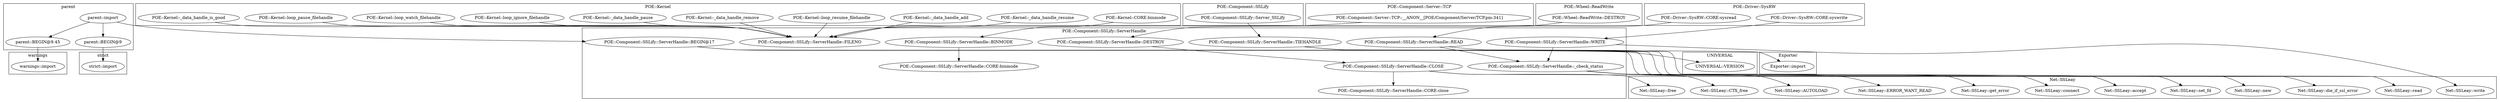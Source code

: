 digraph {
graph [overlap=false]
subgraph cluster_Net_SSLeay {
	label="Net::SSLeay";
	"Net::SSLeay::free";
	"Net::SSLeay::AUTOLOAD";
	"Net::SSLeay::CTX_free";
	"Net::SSLeay::connect";
	"Net::SSLeay::accept";
	"Net::SSLeay::ERROR_WANT_READ";
	"Net::SSLeay::set_fd";
	"Net::SSLeay::new";
	"Net::SSLeay::get_error";
	"Net::SSLeay::write";
	"Net::SSLeay::die_if_ssl_error";
	"Net::SSLeay::read";
}
subgraph cluster_UNIVERSAL {
	label="UNIVERSAL";
	"UNIVERSAL::VERSION";
}
subgraph cluster_parent {
	label="parent";
	"parent::import";
	"parent::BEGIN@9.45";
	"parent::BEGIN@9";
}
subgraph cluster_strict {
	label="strict";
	"strict::import";
}
subgraph cluster_Exporter {
	label="Exporter";
	"Exporter::import";
}
subgraph cluster_POE_Kernel {
	label="POE::Kernel";
	"POE::Kernel::_data_handle_remove";
	"POE::Kernel::_data_handle_pause";
	"POE::Kernel::CORE:binmode";
	"POE::Kernel::loop_ignore_filehandle";
	"POE::Kernel::loop_watch_filehandle";
	"POE::Kernel::loop_pause_filehandle";
	"POE::Kernel::_data_handle_is_good";
	"POE::Kernel::_data_handle_resume";
	"POE::Kernel::_data_handle_add";
	"POE::Kernel::loop_resume_filehandle";
}
subgraph cluster_POE_Component_SSLify_ServerHandle {
	label="POE::Component::SSLify::ServerHandle";
	"POE::Component::SSLify::ServerHandle::FILENO";
	"POE::Component::SSLify::ServerHandle::TIEHANDLE";
	"POE::Component::SSLify::ServerHandle::CORE:binmode";
	"POE::Component::SSLify::ServerHandle::CORE:close";
	"POE::Component::SSLify::ServerHandle::READ";
	"POE::Component::SSLify::ServerHandle::BINMODE";
	"POE::Component::SSLify::ServerHandle::BEGIN@17";
	"POE::Component::SSLify::ServerHandle::CLOSE";
	"POE::Component::SSLify::ServerHandle::DESTROY";
	"POE::Component::SSLify::ServerHandle::WRITE";
	"POE::Component::SSLify::ServerHandle::_check_status";
}
subgraph cluster_warnings {
	label="warnings";
	"warnings::import";
}
subgraph cluster_POE_Component_SSLify {
	label="POE::Component::SSLify";
	"POE::Component::SSLify::Server_SSLify";
}
subgraph cluster_POE_Component_Server_TCP {
	label="POE::Component::Server::TCP";
	"POE::Component::Server::TCP::__ANON__[POE/Component/Server/TCP.pm:341]";
}
subgraph cluster_POE_Wheel_ReadWrite {
	label="POE::Wheel::ReadWrite";
	"POE::Wheel::ReadWrite::DESTROY";
}
subgraph cluster_POE_Driver_SysRW {
	label="POE::Driver::SysRW";
	"POE::Driver::SysRW::CORE:syswrite";
	"POE::Driver::SysRW::CORE:sysread";
}
"POE::Component::SSLify::ServerHandle::CLOSE" -> "Net::SSLeay::free";
"parent::BEGIN@9" -> "strict::import";
"parent::import" -> "POE::Component::SSLify::ServerHandle::BEGIN@17";
"POE::Component::SSLify::ServerHandle::CLOSE" -> "Net::SSLeay::CTX_free";
"parent::import" -> "parent::BEGIN@9";
"POE::Component::SSLify::ServerHandle::TIEHANDLE" -> "Net::SSLeay::new";
"POE::Component::SSLify::ServerHandle::_check_status" -> "Net::SSLeay::ERROR_WANT_READ";
"POE::Component::SSLify::ServerHandle::TIEHANDLE" -> "Net::SSLeay::set_fd";
"POE::Component::SSLify::ServerHandle::_check_status" -> "Net::SSLeay::AUTOLOAD";
"POE::Component::SSLify::ServerHandle::TIEHANDLE" -> "Net::SSLeay::accept";
"POE::Component::SSLify::ServerHandle::_check_status" -> "Net::SSLeay::accept";
"POE::Component::SSLify::ServerHandle::BINMODE" -> "POE::Component::SSLify::ServerHandle::CORE:binmode";
"POE::Component::SSLify::Server_SSLify" -> "POE::Component::SSLify::ServerHandle::TIEHANDLE";
"POE::Component::SSLify::ServerHandle::_check_status" -> "Net::SSLeay::connect";
"parent::BEGIN@9.45" -> "warnings::import";
"POE::Driver::SysRW::CORE:sysread" -> "POE::Component::SSLify::ServerHandle::READ";
"parent::import" -> "parent::BEGIN@9.45";
"POE::Component::SSLify::ServerHandle::TIEHANDLE" -> "Net::SSLeay::die_if_ssl_error";
"POE::Component::SSLify::ServerHandle::DESTROY" -> "POE::Component::SSLify::ServerHandle::CLOSE";
"POE::Component::SSLify::ServerHandle::_check_status" -> "Net::SSLeay::get_error";
"POE::Component::SSLify::ServerHandle::CLOSE" -> "POE::Component::SSLify::ServerHandle::CORE:close";
"POE::Component::SSLify::ServerHandle::WRITE" -> "Net::SSLeay::write";
"POE::Component::SSLify::ServerHandle::BEGIN@17" -> "UNIVERSAL::VERSION";
"POE::Component::SSLify::ServerHandle::BEGIN@17" -> "Exporter::import";
"POE::Component::SSLify::ServerHandle::READ" -> "Net::SSLeay::read";
"POE::Kernel::CORE:binmode" -> "POE::Component::SSLify::ServerHandle::BINMODE";
"POE::Kernel::_data_handle_pause" -> "POE::Component::SSLify::ServerHandle::FILENO";
"POE::Kernel::_data_handle_remove" -> "POE::Component::SSLify::ServerHandle::FILENO";
"POE::Kernel::loop_ignore_filehandle" -> "POE::Component::SSLify::ServerHandle::FILENO";
"POE::Kernel::loop_watch_filehandle" -> "POE::Component::SSLify::ServerHandle::FILENO";
"POE::Kernel::loop_pause_filehandle" -> "POE::Component::SSLify::ServerHandle::FILENO";
"POE::Component::Server::TCP::__ANON__[POE/Component/Server/TCP.pm:341]" -> "POE::Component::SSLify::ServerHandle::FILENO";
"POE::Kernel::_data_handle_is_good" -> "POE::Component::SSLify::ServerHandle::FILENO";
"POE::Kernel::_data_handle_add" -> "POE::Component::SSLify::ServerHandle::FILENO";
"POE::Kernel::_data_handle_resume" -> "POE::Component::SSLify::ServerHandle::FILENO";
"POE::Kernel::loop_resume_filehandle" -> "POE::Component::SSLify::ServerHandle::FILENO";
"POE::Wheel::ReadWrite::DESTROY" -> "POE::Component::SSLify::ServerHandle::DESTROY";
"POE::Driver::SysRW::CORE:syswrite" -> "POE::Component::SSLify::ServerHandle::WRITE";
"POE::Component::SSLify::ServerHandle::READ" -> "POE::Component::SSLify::ServerHandle::_check_status";
"POE::Component::SSLify::ServerHandle::WRITE" -> "POE::Component::SSLify::ServerHandle::_check_status";
}
